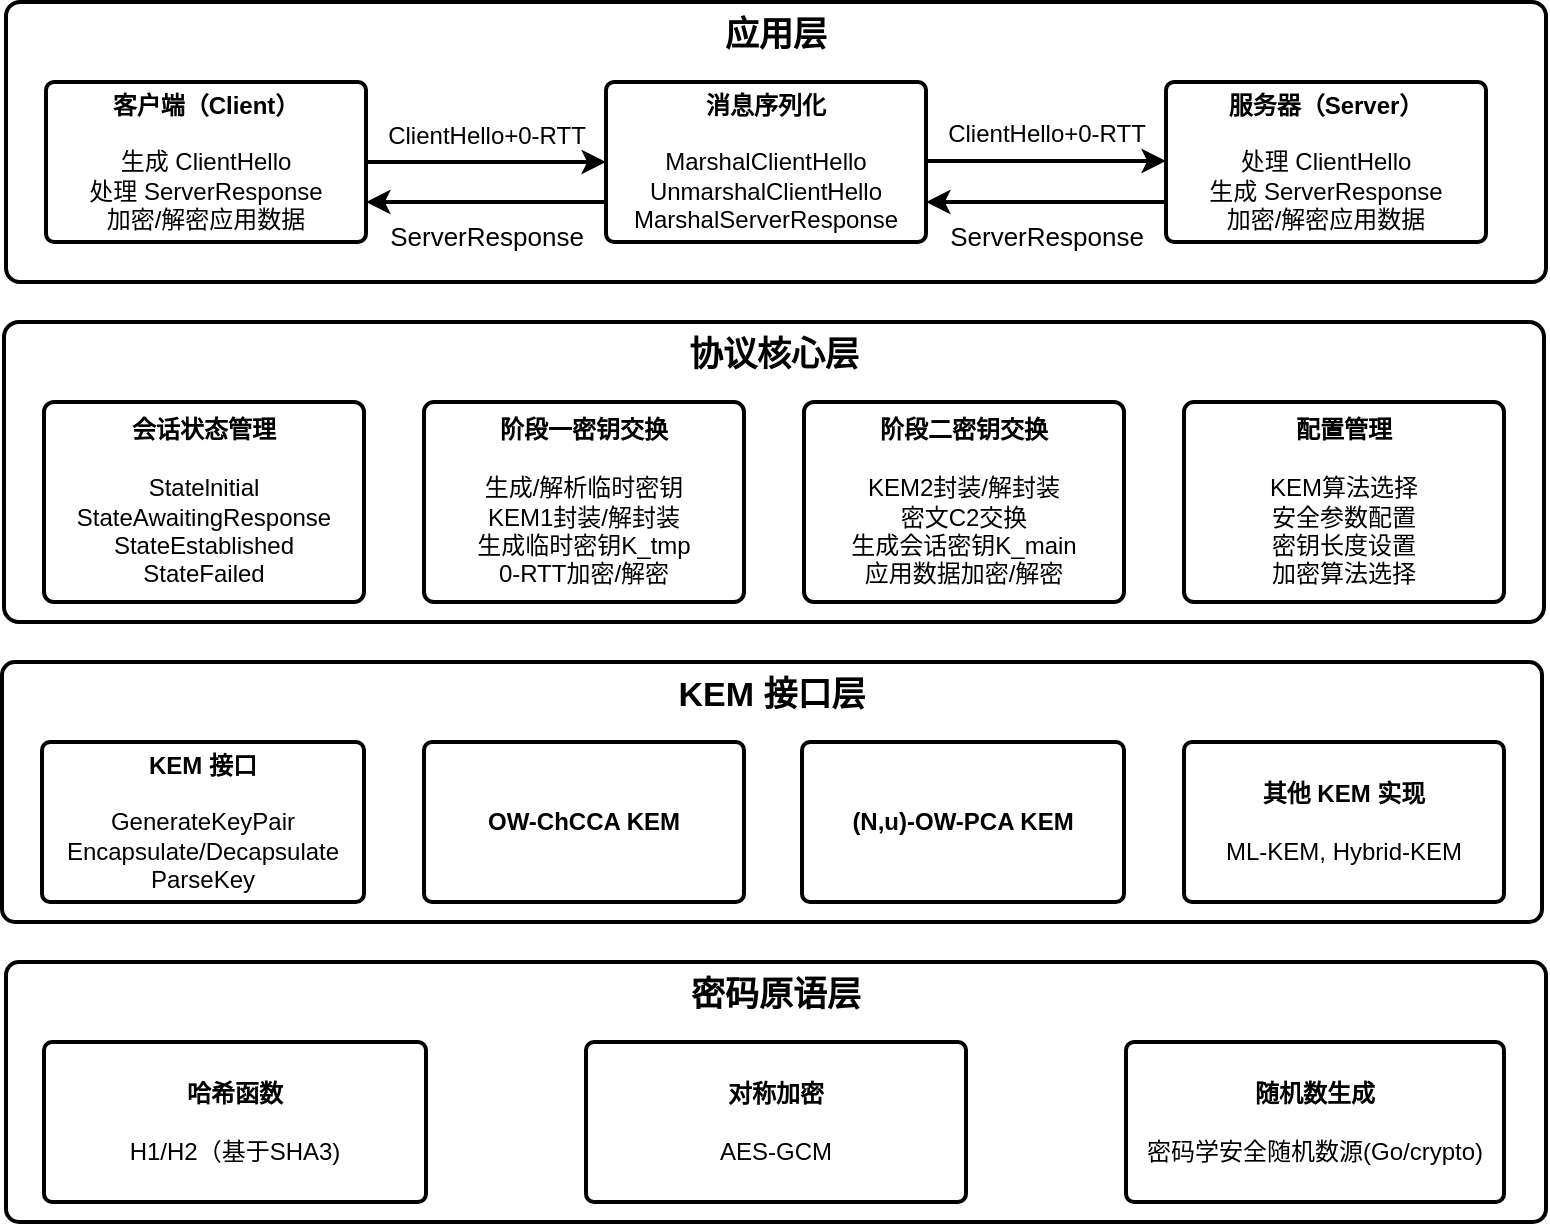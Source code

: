 <mxfile version="26.0.9">
  <diagram name="第 1 页" id="ZSY5leRc2CrwL5IrsEqy">
    <mxGraphModel dx="1026" dy="743" grid="1" gridSize="10" guides="1" tooltips="1" connect="1" arrows="1" fold="1" page="1" pageScale="1" pageWidth="827" pageHeight="1169" math="0" shadow="0">
      <root>
        <mxCell id="0" />
        <mxCell id="1" parent="0" />
        <mxCell id="TEWdbiPsKBLDxlEcTMhJ-51" value="" style="group;strokeWidth=2;" vertex="1" connectable="0" parent="1">
          <mxGeometry x="28" y="470" width="770" height="130" as="geometry" />
        </mxCell>
        <mxCell id="TEWdbiPsKBLDxlEcTMhJ-42" value="KEM 接口层" style="rounded=1;whiteSpace=wrap;html=1;verticalAlign=top;fontSize=17;fontStyle=1;strokeColor=default;arcSize=5;absoluteArcSize=0;container=0;strokeWidth=2;" vertex="1" parent="TEWdbiPsKBLDxlEcTMhJ-51">
          <mxGeometry width="770" height="130" as="geometry" />
        </mxCell>
        <mxCell id="TEWdbiPsKBLDxlEcTMhJ-43" value="&lt;b&gt;KEM 接口&lt;/b&gt;&lt;div&gt;&lt;b&gt;&lt;br&gt;&lt;/b&gt;&lt;div&gt;&lt;div&gt;GenerateKeyPair&lt;/div&gt;&lt;div&gt;&lt;span style=&quot;background-color: transparent; color: light-dark(rgb(0, 0, 0), rgb(255, 255, 255));&quot;&gt;Encapsulate/Decapsulate&lt;/span&gt;&lt;/div&gt;&lt;/div&gt;&lt;div&gt;&lt;span style=&quot;background-color: transparent; color: light-dark(rgb(0, 0, 0), rgb(255, 255, 255));&quot;&gt;ParseKey&lt;/span&gt;&lt;/div&gt;&lt;/div&gt;" style="rounded=1;whiteSpace=wrap;html=1;align=center;imageHeight=24;arcSize=5;container=0;strokeWidth=2;" vertex="1" parent="TEWdbiPsKBLDxlEcTMhJ-51">
          <mxGeometry x="20" y="40" width="161" height="80" as="geometry" />
        </mxCell>
        <mxCell id="TEWdbiPsKBLDxlEcTMhJ-44" value="&lt;b&gt;OW-ChCCA KEM&lt;/b&gt;" style="rounded=1;whiteSpace=wrap;html=1;align=center;imageHeight=24;arcSize=5;container=0;strokeWidth=2;" vertex="1" parent="TEWdbiPsKBLDxlEcTMhJ-51">
          <mxGeometry x="211" y="40" width="160" height="80" as="geometry" />
        </mxCell>
        <mxCell id="TEWdbiPsKBLDxlEcTMhJ-48" value="&lt;b&gt;(N,u)-OW-PCA KEM&lt;/b&gt;" style="rounded=1;whiteSpace=wrap;html=1;align=center;imageHeight=24;arcSize=5;container=0;strokeWidth=2;" vertex="1" parent="TEWdbiPsKBLDxlEcTMhJ-51">
          <mxGeometry x="400" y="40" width="161" height="80" as="geometry" />
        </mxCell>
        <mxCell id="TEWdbiPsKBLDxlEcTMhJ-49" value="&lt;b&gt;其他 KEM 实现&lt;/b&gt;&lt;div&gt;&lt;br&gt;&lt;/div&gt;&lt;div&gt;ML-KEM, Hybrid-KEM&lt;/div&gt;" style="rounded=1;whiteSpace=wrap;html=1;align=center;imageHeight=24;arcSize=5;container=0;strokeWidth=2;" vertex="1" parent="TEWdbiPsKBLDxlEcTMhJ-51">
          <mxGeometry x="591" y="40" width="160" height="80" as="geometry" />
        </mxCell>
        <mxCell id="TEWdbiPsKBLDxlEcTMhJ-53" value="密码原语层" style="rounded=1;whiteSpace=wrap;html=1;verticalAlign=top;fontSize=17;fontStyle=1;strokeColor=default;arcSize=5;absoluteArcSize=0;container=0;strokeWidth=2;" vertex="1" parent="1">
          <mxGeometry x="30" y="620" width="770" height="130" as="geometry" />
        </mxCell>
        <mxCell id="TEWdbiPsKBLDxlEcTMhJ-54" value="&lt;b&gt;哈希函数&lt;/b&gt;&lt;div&gt;&lt;b&gt;&lt;br&gt;&lt;/b&gt;&lt;div&gt;H1/H2（基于SHA3)&lt;/div&gt;&lt;/div&gt;" style="rounded=1;whiteSpace=wrap;html=1;align=center;imageHeight=24;arcSize=5;container=0;strokeWidth=2;" vertex="1" parent="1">
          <mxGeometry x="49" y="660" width="191" height="80" as="geometry" />
        </mxCell>
        <mxCell id="TEWdbiPsKBLDxlEcTMhJ-55" value="&lt;b&gt;对称加密&lt;/b&gt;&lt;div&gt;&lt;b&gt;&lt;br&gt;&lt;/b&gt;&lt;/div&gt;&lt;div&gt;AES-GCM&lt;/div&gt;" style="rounded=1;whiteSpace=wrap;html=1;align=center;imageHeight=24;arcSize=5;container=0;strokeWidth=2;" vertex="1" parent="1">
          <mxGeometry x="320" y="660" width="190" height="80" as="geometry" />
        </mxCell>
        <mxCell id="TEWdbiPsKBLDxlEcTMhJ-56" value="&lt;b&gt;随机数生成&lt;/b&gt;&lt;div&gt;&lt;div&gt;&lt;b&gt;&lt;br&gt;&lt;/b&gt;&lt;/div&gt;&lt;div&gt;密码学安全随机数源(Go/crypto)&lt;/div&gt;&lt;/div&gt;" style="rounded=1;whiteSpace=wrap;html=1;align=center;imageHeight=24;arcSize=5;container=0;strokeWidth=2;" vertex="1" parent="1">
          <mxGeometry x="590" y="660" width="189" height="80" as="geometry" />
        </mxCell>
        <mxCell id="TEWdbiPsKBLDxlEcTMhJ-23" value="协议核心层" style="rounded=1;whiteSpace=wrap;html=1;verticalAlign=top;fontSize=17;fontStyle=1;strokeColor=default;arcSize=5;absoluteArcSize=0;strokeWidth=2;" vertex="1" parent="1">
          <mxGeometry x="29" y="300" width="770" height="150" as="geometry" />
        </mxCell>
        <mxCell id="TEWdbiPsKBLDxlEcTMhJ-26" value="&lt;b&gt;&lt;font&gt;会话状态管理&lt;/font&gt;&lt;/b&gt;&lt;div&gt;&lt;b&gt;&lt;br&gt;&lt;/b&gt;&lt;div&gt;&lt;div&gt;&lt;div&gt;Statelnitial StateAwaitingResponse&lt;/div&gt;&lt;div&gt;StateEstablished&lt;/div&gt;&lt;div&gt;StateFailed&lt;/div&gt;&lt;/div&gt;&lt;/div&gt;&lt;/div&gt;" style="rounded=1;whiteSpace=wrap;html=1;align=center;imageHeight=24;arcSize=5;strokeWidth=2;" vertex="1" parent="1">
          <mxGeometry x="49" y="340" width="160" height="100" as="geometry" />
        </mxCell>
        <mxCell id="TEWdbiPsKBLDxlEcTMhJ-37" value="&lt;b&gt;阶段一密钥交换&lt;/b&gt;&lt;br&gt;&lt;div&gt;&lt;b&gt;&lt;br&gt;&lt;/b&gt;&lt;div&gt;&lt;div&gt;生成/解析临时密钥&lt;/div&gt;&lt;div&gt;KEM1封装/解封装&lt;/div&gt;&lt;div&gt;生成临时密钥K_tmp&lt;/div&gt;&lt;div&gt;0-RTT加密/解密&lt;/div&gt;&lt;/div&gt;&lt;/div&gt;" style="rounded=1;whiteSpace=wrap;html=1;align=center;imageHeight=24;arcSize=5;strokeWidth=2;" vertex="1" parent="1">
          <mxGeometry x="239" y="340" width="160" height="100" as="geometry" />
        </mxCell>
        <mxCell id="TEWdbiPsKBLDxlEcTMhJ-38" value="&lt;b&gt;阶段二密钥交换&lt;/b&gt;&lt;br&gt;&lt;div&gt;&lt;b&gt;&lt;br&gt;&lt;/b&gt;&lt;div&gt;&lt;div&gt;KEM2封装/解封装&lt;/div&gt;&lt;div&gt;密文C2交换&lt;/div&gt;&lt;div&gt;生成会话密钥K_main&lt;/div&gt;&lt;div&gt;应用数据加密/解密&lt;/div&gt;&lt;/div&gt;&lt;/div&gt;" style="rounded=1;whiteSpace=wrap;html=1;align=center;imageHeight=24;arcSize=5;strokeWidth=2;" vertex="1" parent="1">
          <mxGeometry x="429" y="340" width="160" height="100" as="geometry" />
        </mxCell>
        <mxCell id="TEWdbiPsKBLDxlEcTMhJ-39" value="&lt;b&gt;配置管理&lt;/b&gt;&lt;br&gt;&lt;div&gt;&lt;b&gt;&lt;br&gt;&lt;/b&gt;&lt;div&gt;&lt;div&gt;KEM算法选择&lt;/div&gt;&lt;div&gt;安全参数配置&lt;/div&gt;&lt;div&gt;密钥长度设置&lt;/div&gt;&lt;div&gt;加密算法选择&lt;/div&gt;&lt;/div&gt;&lt;/div&gt;" style="rounded=1;whiteSpace=wrap;html=1;align=center;imageHeight=24;arcSize=5;strokeWidth=2;" vertex="1" parent="1">
          <mxGeometry x="619" y="340" width="160" height="100" as="geometry" />
        </mxCell>
        <mxCell id="TEWdbiPsKBLDxlEcTMhJ-1" value="应用层" style="rounded=1;whiteSpace=wrap;html=1;verticalAlign=top;fontSize=17;fontStyle=1;strokeColor=default;arcSize=5;absoluteArcSize=0;strokeWidth=2;" vertex="1" parent="1">
          <mxGeometry x="30" y="140" width="770" height="140" as="geometry" />
        </mxCell>
        <mxCell id="TEWdbiPsKBLDxlEcTMhJ-6" style="edgeStyle=orthogonalEdgeStyle;rounded=0;orthogonalLoop=1;jettySize=auto;html=1;entryX=0;entryY=0.5;entryDx=0;entryDy=0;strokeWidth=2;" edge="1" parent="1" source="TEWdbiPsKBLDxlEcTMhJ-2" target="TEWdbiPsKBLDxlEcTMhJ-3">
          <mxGeometry relative="1" as="geometry" />
        </mxCell>
        <mxCell id="TEWdbiPsKBLDxlEcTMhJ-11" value="ClientHello+0-RTT" style="edgeLabel;html=1;align=center;verticalAlign=bottom;resizable=0;points=[];fontSize=12;" vertex="1" connectable="0" parent="TEWdbiPsKBLDxlEcTMhJ-6">
          <mxGeometry relative="1" as="geometry">
            <mxPoint y="-5" as="offset" />
          </mxGeometry>
        </mxCell>
        <mxCell id="TEWdbiPsKBLDxlEcTMhJ-2" value="&lt;b&gt;客户端（Client）&lt;/b&gt;&lt;div&gt;&lt;b&gt;&lt;br&gt;&lt;/b&gt;&lt;div&gt;生成 ClientHello&lt;/div&gt;&lt;div&gt;处理 ServerResponse&lt;/div&gt;&lt;div&gt;加密/解密应用数据&lt;/div&gt;&lt;/div&gt;" style="rounded=1;whiteSpace=wrap;html=1;align=center;imageHeight=24;arcSize=5;strokeWidth=2;" vertex="1" parent="1">
          <mxGeometry x="50" y="180" width="160" height="80" as="geometry" />
        </mxCell>
        <mxCell id="TEWdbiPsKBLDxlEcTMhJ-10" style="edgeStyle=orthogonalEdgeStyle;rounded=0;orthogonalLoop=1;jettySize=auto;html=1;exitX=0;exitY=0.75;exitDx=0;exitDy=0;entryX=1;entryY=0.75;entryDx=0;entryDy=0;strokeWidth=2;" edge="1" parent="1" source="TEWdbiPsKBLDxlEcTMhJ-3" target="TEWdbiPsKBLDxlEcTMhJ-2">
          <mxGeometry relative="1" as="geometry" />
        </mxCell>
        <mxCell id="TEWdbiPsKBLDxlEcTMhJ-12" value="ServerResponse" style="edgeLabel;html=1;align=center;verticalAlign=top;resizable=0;points=[];fontSize=13;" vertex="1" connectable="0" parent="TEWdbiPsKBLDxlEcTMhJ-10">
          <mxGeometry relative="1" as="geometry">
            <mxPoint y="3" as="offset" />
          </mxGeometry>
        </mxCell>
        <mxCell id="TEWdbiPsKBLDxlEcTMhJ-3" value="&lt;b&gt;消息序列化&lt;/b&gt;&lt;br&gt;&lt;div&gt;&lt;b&gt;&lt;br&gt;&lt;/b&gt;&lt;div&gt;MarshalClientHello&lt;/div&gt;&lt;div&gt;UnmarshalClientHello&lt;br&gt;&lt;/div&gt;&lt;div&gt;MarshalServerResponse&lt;/div&gt;&lt;/div&gt;" style="rounded=1;whiteSpace=wrap;html=1;align=center;imageHeight=24;arcSize=5;spacing=2;spacingBottom=0;strokeWidth=2;" vertex="1" parent="1">
          <mxGeometry x="330" y="180" width="160" height="80" as="geometry" />
        </mxCell>
        <mxCell id="TEWdbiPsKBLDxlEcTMhJ-5" value="&lt;b&gt;服务器（Server）&lt;/b&gt;&lt;div&gt;&lt;b&gt;&lt;br&gt;&lt;/b&gt;&lt;div&gt;处理 ClientHello&lt;/div&gt;&lt;div&gt;生成 ServerResponse&lt;/div&gt;&lt;div&gt;加密/解密应用数据&lt;/div&gt;&lt;/div&gt;" style="rounded=1;whiteSpace=wrap;html=1;align=center;imageHeight=24;arcSize=5;strokeWidth=2;" vertex="1" parent="1">
          <mxGeometry x="610" y="180" width="160" height="80" as="geometry" />
        </mxCell>
        <mxCell id="TEWdbiPsKBLDxlEcTMhJ-14" style="edgeStyle=orthogonalEdgeStyle;rounded=0;orthogonalLoop=1;jettySize=auto;html=1;entryX=0;entryY=0.5;entryDx=0;entryDy=0;strokeWidth=2;" edge="1" parent="1">
          <mxGeometry relative="1" as="geometry">
            <mxPoint x="490" y="219.5" as="sourcePoint" />
            <mxPoint x="610" y="219.5" as="targetPoint" />
          </mxGeometry>
        </mxCell>
        <mxCell id="TEWdbiPsKBLDxlEcTMhJ-15" value="ClientHello+0-RTT" style="edgeLabel;html=1;align=center;verticalAlign=bottom;resizable=0;points=[];fontSize=12;" vertex="1" connectable="0" parent="TEWdbiPsKBLDxlEcTMhJ-14">
          <mxGeometry relative="1" as="geometry">
            <mxPoint y="-5" as="offset" />
          </mxGeometry>
        </mxCell>
        <mxCell id="TEWdbiPsKBLDxlEcTMhJ-18" style="edgeStyle=orthogonalEdgeStyle;rounded=0;orthogonalLoop=1;jettySize=auto;html=1;exitX=0;exitY=0.75;exitDx=0;exitDy=0;entryX=1;entryY=0.75;entryDx=0;entryDy=0;strokeWidth=2;" edge="1" parent="1">
          <mxGeometry relative="1" as="geometry">
            <mxPoint x="610" y="240" as="sourcePoint" />
            <mxPoint x="490" y="240" as="targetPoint" />
            <Array as="points">
              <mxPoint x="560" y="240" />
              <mxPoint x="560" y="240" />
            </Array>
          </mxGeometry>
        </mxCell>
        <mxCell id="TEWdbiPsKBLDxlEcTMhJ-19" value="ServerResponse" style="edgeLabel;html=1;align=center;verticalAlign=top;resizable=0;points=[];fontSize=13;" vertex="1" connectable="0" parent="TEWdbiPsKBLDxlEcTMhJ-18">
          <mxGeometry relative="1" as="geometry">
            <mxPoint y="3" as="offset" />
          </mxGeometry>
        </mxCell>
      </root>
    </mxGraphModel>
  </diagram>
</mxfile>
